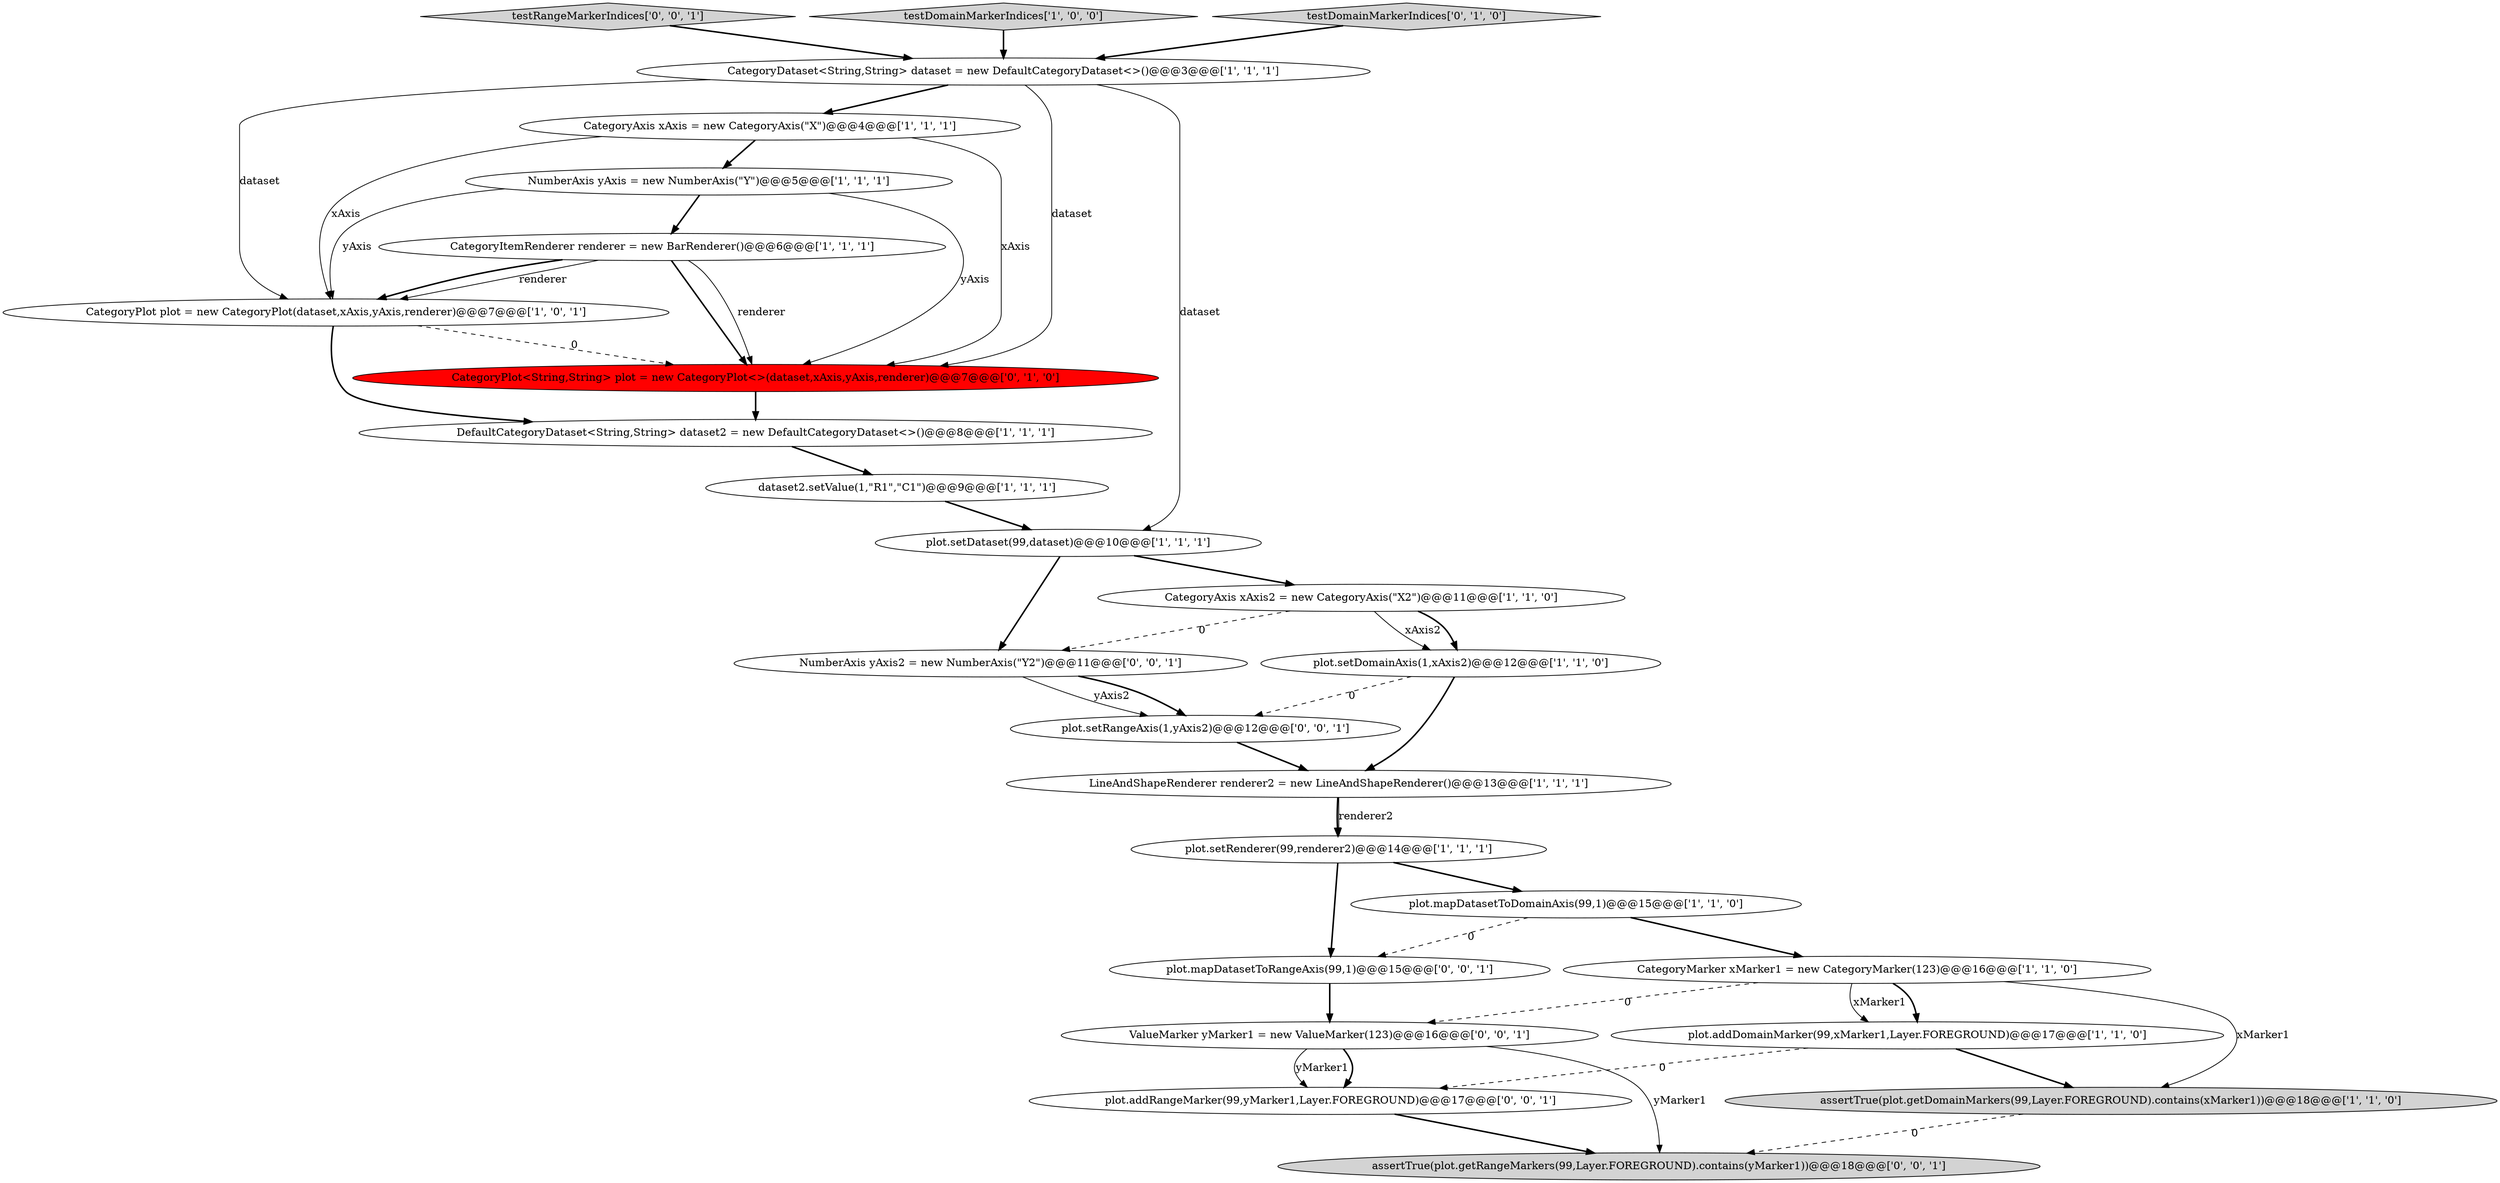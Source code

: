 digraph {
6 [style = filled, label = "CategoryPlot plot = new CategoryPlot(dataset,xAxis,yAxis,renderer)@@@7@@@['1', '0', '1']", fillcolor = white, shape = ellipse image = "AAA0AAABBB1BBB"];
15 [style = filled, label = "plot.setRenderer(99,renderer2)@@@14@@@['1', '1', '1']", fillcolor = white, shape = ellipse image = "AAA0AAABBB1BBB"];
21 [style = filled, label = "NumberAxis yAxis2 = new NumberAxis(\"Y2\")@@@11@@@['0', '0', '1']", fillcolor = white, shape = ellipse image = "AAA0AAABBB3BBB"];
19 [style = filled, label = "plot.addRangeMarker(99,yMarker1,Layer.FOREGROUND)@@@17@@@['0', '0', '1']", fillcolor = white, shape = ellipse image = "AAA0AAABBB3BBB"];
25 [style = filled, label = "plot.setRangeAxis(1,yAxis2)@@@12@@@['0', '0', '1']", fillcolor = white, shape = ellipse image = "AAA0AAABBB3BBB"];
10 [style = filled, label = "CategoryAxis xAxis2 = new CategoryAxis(\"X2\")@@@11@@@['1', '1', '0']", fillcolor = white, shape = ellipse image = "AAA0AAABBB1BBB"];
7 [style = filled, label = "DefaultCategoryDataset<String,String> dataset2 = new DefaultCategoryDataset<>()@@@8@@@['1', '1', '1']", fillcolor = white, shape = ellipse image = "AAA0AAABBB1BBB"];
22 [style = filled, label = "plot.mapDatasetToRangeAxis(99,1)@@@15@@@['0', '0', '1']", fillcolor = white, shape = ellipse image = "AAA0AAABBB3BBB"];
1 [style = filled, label = "CategoryItemRenderer renderer = new BarRenderer()@@@6@@@['1', '1', '1']", fillcolor = white, shape = ellipse image = "AAA0AAABBB1BBB"];
9 [style = filled, label = "plot.setDomainAxis(1,xAxis2)@@@12@@@['1', '1', '0']", fillcolor = white, shape = ellipse image = "AAA0AAABBB1BBB"];
20 [style = filled, label = "ValueMarker yMarker1 = new ValueMarker(123)@@@16@@@['0', '0', '1']", fillcolor = white, shape = ellipse image = "AAA0AAABBB3BBB"];
11 [style = filled, label = "CategoryAxis xAxis = new CategoryAxis(\"X\")@@@4@@@['1', '1', '1']", fillcolor = white, shape = ellipse image = "AAA0AAABBB1BBB"];
2 [style = filled, label = "dataset2.setValue(1,\"R1\",\"C1\")@@@9@@@['1', '1', '1']", fillcolor = white, shape = ellipse image = "AAA0AAABBB1BBB"];
3 [style = filled, label = "plot.mapDatasetToDomainAxis(99,1)@@@15@@@['1', '1', '0']", fillcolor = white, shape = ellipse image = "AAA0AAABBB1BBB"];
5 [style = filled, label = "assertTrue(plot.getDomainMarkers(99,Layer.FOREGROUND).contains(xMarker1))@@@18@@@['1', '1', '0']", fillcolor = lightgray, shape = ellipse image = "AAA0AAABBB1BBB"];
24 [style = filled, label = "testRangeMarkerIndices['0', '0', '1']", fillcolor = lightgray, shape = diamond image = "AAA0AAABBB3BBB"];
4 [style = filled, label = "NumberAxis yAxis = new NumberAxis(\"Y\")@@@5@@@['1', '1', '1']", fillcolor = white, shape = ellipse image = "AAA0AAABBB1BBB"];
13 [style = filled, label = "CategoryDataset<String,String> dataset = new DefaultCategoryDataset<>()@@@3@@@['1', '1', '1']", fillcolor = white, shape = ellipse image = "AAA0AAABBB1BBB"];
23 [style = filled, label = "assertTrue(plot.getRangeMarkers(99,Layer.FOREGROUND).contains(yMarker1))@@@18@@@['0', '0', '1']", fillcolor = lightgray, shape = ellipse image = "AAA0AAABBB3BBB"];
12 [style = filled, label = "testDomainMarkerIndices['1', '0', '0']", fillcolor = lightgray, shape = diamond image = "AAA0AAABBB1BBB"];
18 [style = filled, label = "testDomainMarkerIndices['0', '1', '0']", fillcolor = lightgray, shape = diamond image = "AAA0AAABBB2BBB"];
14 [style = filled, label = "plot.setDataset(99,dataset)@@@10@@@['1', '1', '1']", fillcolor = white, shape = ellipse image = "AAA0AAABBB1BBB"];
8 [style = filled, label = "plot.addDomainMarker(99,xMarker1,Layer.FOREGROUND)@@@17@@@['1', '1', '0']", fillcolor = white, shape = ellipse image = "AAA0AAABBB1BBB"];
17 [style = filled, label = "CategoryPlot<String,String> plot = new CategoryPlot<>(dataset,xAxis,yAxis,renderer)@@@7@@@['0', '1', '0']", fillcolor = red, shape = ellipse image = "AAA1AAABBB2BBB"];
0 [style = filled, label = "LineAndShapeRenderer renderer2 = new LineAndShapeRenderer()@@@13@@@['1', '1', '1']", fillcolor = white, shape = ellipse image = "AAA0AAABBB1BBB"];
16 [style = filled, label = "CategoryMarker xMarker1 = new CategoryMarker(123)@@@16@@@['1', '1', '0']", fillcolor = white, shape = ellipse image = "AAA0AAABBB1BBB"];
25->0 [style = bold, label=""];
8->19 [style = dashed, label="0"];
11->6 [style = solid, label="xAxis"];
10->21 [style = dashed, label="0"];
9->0 [style = bold, label=""];
16->8 [style = bold, label=""];
16->5 [style = solid, label="xMarker1"];
5->23 [style = dashed, label="0"];
1->17 [style = solid, label="renderer"];
4->17 [style = solid, label="yAxis"];
11->4 [style = bold, label=""];
11->17 [style = solid, label="xAxis"];
14->10 [style = bold, label=""];
10->9 [style = solid, label="xAxis2"];
4->6 [style = solid, label="yAxis"];
6->17 [style = dashed, label="0"];
1->6 [style = solid, label="renderer"];
3->22 [style = dashed, label="0"];
21->25 [style = bold, label=""];
3->16 [style = bold, label=""];
13->17 [style = solid, label="dataset"];
15->3 [style = bold, label=""];
13->11 [style = bold, label=""];
0->15 [style = bold, label=""];
13->6 [style = solid, label="dataset"];
1->17 [style = bold, label=""];
15->22 [style = bold, label=""];
17->7 [style = bold, label=""];
12->13 [style = bold, label=""];
1->6 [style = bold, label=""];
8->5 [style = bold, label=""];
22->20 [style = bold, label=""];
21->25 [style = solid, label="yAxis2"];
7->2 [style = bold, label=""];
19->23 [style = bold, label=""];
2->14 [style = bold, label=""];
9->25 [style = dashed, label="0"];
18->13 [style = bold, label=""];
20->23 [style = solid, label="yMarker1"];
13->14 [style = solid, label="dataset"];
16->8 [style = solid, label="xMarker1"];
4->1 [style = bold, label=""];
10->9 [style = bold, label=""];
6->7 [style = bold, label=""];
20->19 [style = bold, label=""];
20->19 [style = solid, label="yMarker1"];
14->21 [style = bold, label=""];
0->15 [style = solid, label="renderer2"];
24->13 [style = bold, label=""];
16->20 [style = dashed, label="0"];
}
